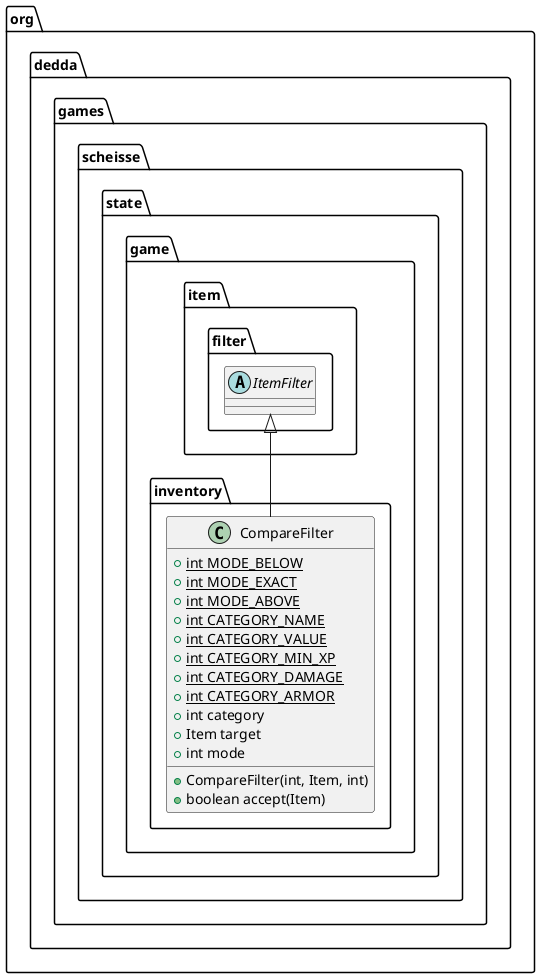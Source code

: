 @startuml
abstract class org.dedda.games.scheisse.state.game.item.filter.ItemFilter

class org.dedda.games.scheisse.state.game.inventory.CompareFilter{
    + {static} int MODE_BELOW
    + {static} int MODE_EXACT
    + {static} int MODE_ABOVE
    + {static} int CATEGORY_NAME
    + {static} int CATEGORY_VALUE
    + {static} int CATEGORY_MIN_XP
    + {static} int CATEGORY_DAMAGE
    + {static} int CATEGORY_ARMOR
    + int category
    + Item target
    + int mode
    + CompareFilter(int, Item, int)
    + boolean accept(Item)
}

org.dedda.games.scheisse.state.game.item.filter.ItemFilter <|-- org.dedda.games.scheisse.state.game.inventory.CompareFilter
@enduml